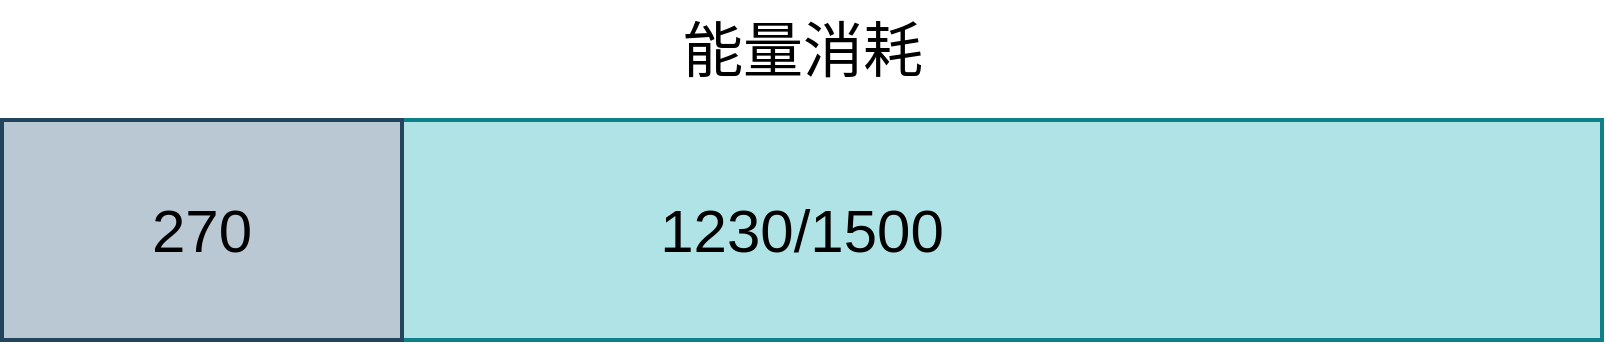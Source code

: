 <mxfile version="20.5.1" type="github">
  <diagram id="SrC4VH6lOz7VmCzOTrHH" name="第 1 页">
    <mxGraphModel dx="1426" dy="888" grid="1" gridSize="10" guides="1" tooltips="1" connect="1" arrows="1" fold="1" page="1" pageScale="1" pageWidth="827" pageHeight="1169" math="0" shadow="0">
      <root>
        <mxCell id="0" />
        <mxCell id="1" parent="0" />
        <mxCell id="bhglwZXVVEl7jcrbFOMm-1" value="&lt;font style=&quot;font-size: 30px;&quot;&gt;1230/1500&lt;/font&gt;" style="rounded=0;whiteSpace=wrap;html=1;strokeWidth=2;fillColor=#b0e3e6;strokeColor=#0e8088;" vertex="1" parent="1">
          <mxGeometry x="110" y="430" width="800" height="110" as="geometry" />
        </mxCell>
        <mxCell id="bhglwZXVVEl7jcrbFOMm-2" value="270" style="rounded=0;whiteSpace=wrap;html=1;strokeColor=#23445d;strokeWidth=2;fontSize=30;fillColor=#bac8d3;" vertex="1" parent="1">
          <mxGeometry x="110" y="430" width="200" height="110" as="geometry" />
        </mxCell>
        <mxCell id="bhglwZXVVEl7jcrbFOMm-3" value="能量消耗" style="text;html=1;align=center;verticalAlign=middle;resizable=0;points=[];autosize=1;strokeColor=none;fillColor=none;fontSize=30;strokeWidth=2;" vertex="1" parent="1">
          <mxGeometry x="440" y="370" width="140" height="50" as="geometry" />
        </mxCell>
      </root>
    </mxGraphModel>
  </diagram>
</mxfile>
